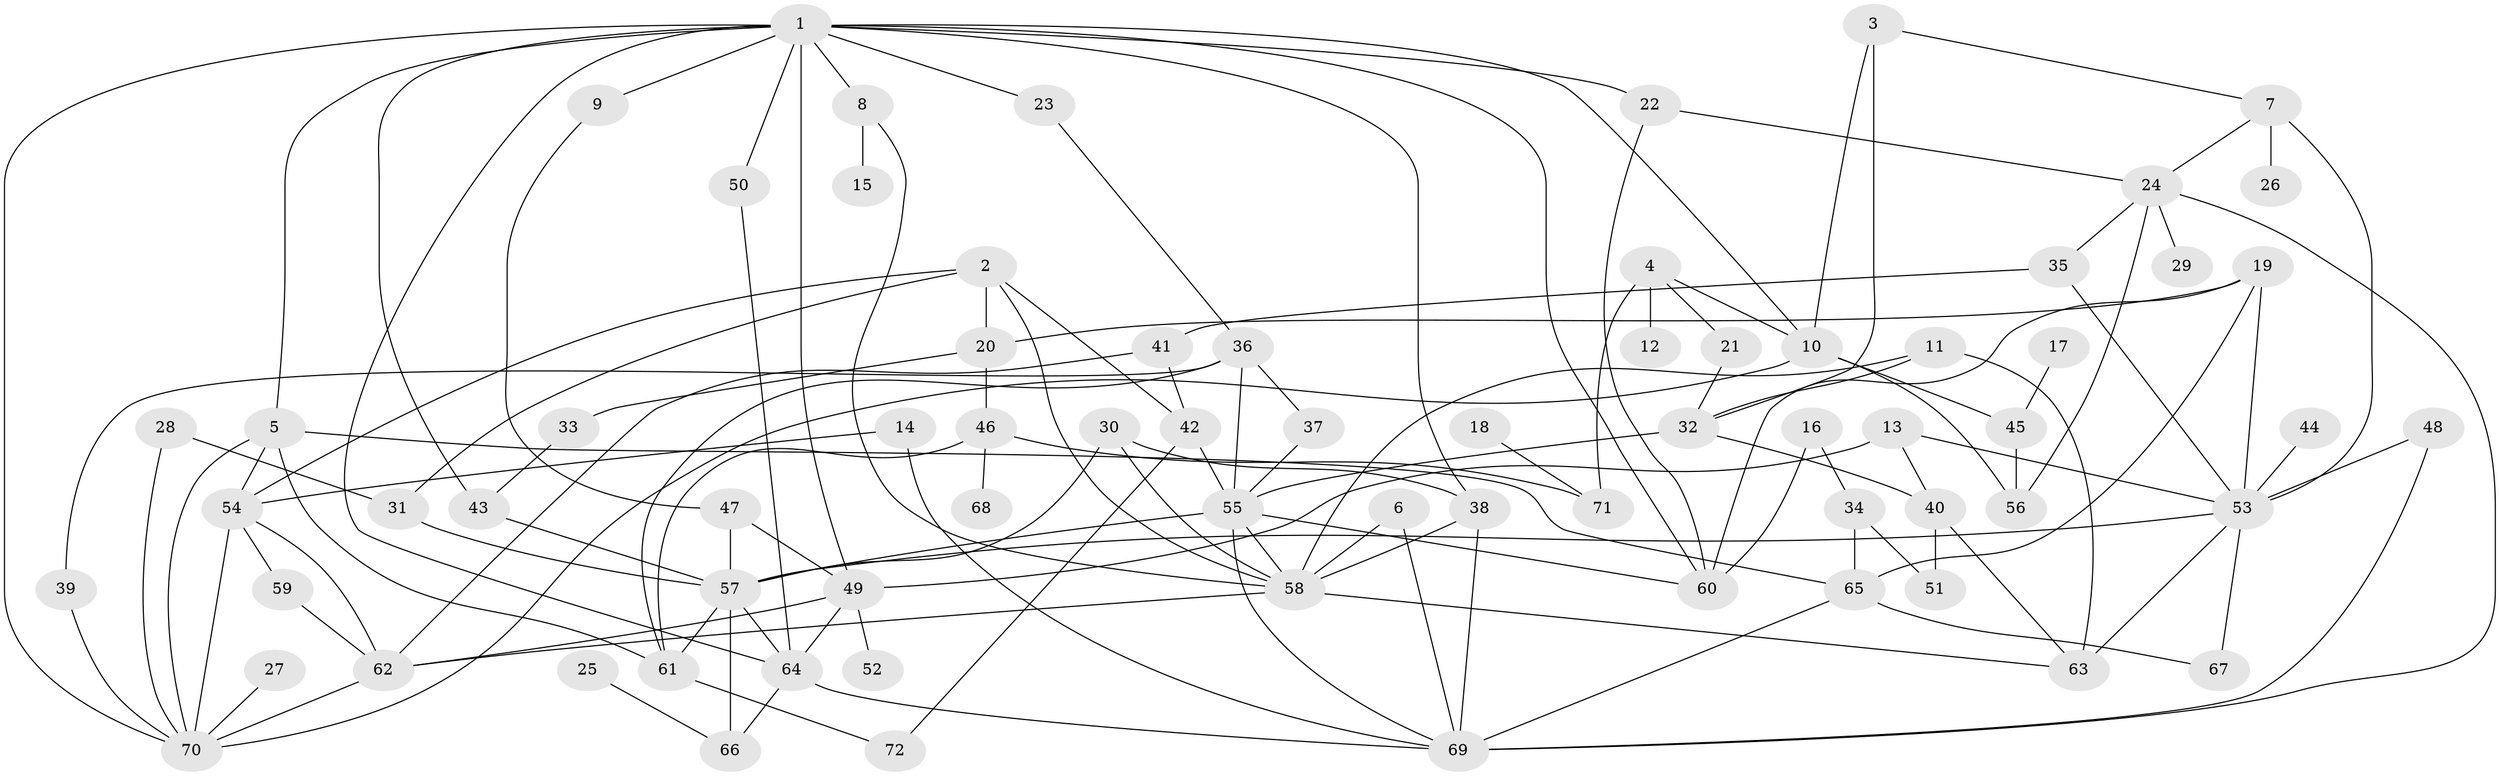 // original degree distribution, {3: 0.2708333333333333, 7: 0.013888888888888888, 5: 0.04861111111111111, 9: 0.006944444444444444, 4: 0.1527777777777778, 2: 0.3055555555555556, 6: 0.034722222222222224, 8: 0.006944444444444444, 1: 0.1597222222222222}
// Generated by graph-tools (version 1.1) at 2025/25/03/09/25 03:25:29]
// undirected, 72 vertices, 131 edges
graph export_dot {
graph [start="1"]
  node [color=gray90,style=filled];
  1;
  2;
  3;
  4;
  5;
  6;
  7;
  8;
  9;
  10;
  11;
  12;
  13;
  14;
  15;
  16;
  17;
  18;
  19;
  20;
  21;
  22;
  23;
  24;
  25;
  26;
  27;
  28;
  29;
  30;
  31;
  32;
  33;
  34;
  35;
  36;
  37;
  38;
  39;
  40;
  41;
  42;
  43;
  44;
  45;
  46;
  47;
  48;
  49;
  50;
  51;
  52;
  53;
  54;
  55;
  56;
  57;
  58;
  59;
  60;
  61;
  62;
  63;
  64;
  65;
  66;
  67;
  68;
  69;
  70;
  71;
  72;
  1 -- 5 [weight=1.0];
  1 -- 8 [weight=1.0];
  1 -- 9 [weight=1.0];
  1 -- 10 [weight=1.0];
  1 -- 22 [weight=1.0];
  1 -- 23 [weight=1.0];
  1 -- 38 [weight=1.0];
  1 -- 43 [weight=1.0];
  1 -- 49 [weight=1.0];
  1 -- 50 [weight=1.0];
  1 -- 60 [weight=1.0];
  1 -- 64 [weight=1.0];
  1 -- 70 [weight=1.0];
  2 -- 20 [weight=1.0];
  2 -- 31 [weight=1.0];
  2 -- 42 [weight=1.0];
  2 -- 54 [weight=1.0];
  2 -- 58 [weight=1.0];
  3 -- 7 [weight=1.0];
  3 -- 10 [weight=1.0];
  3 -- 32 [weight=1.0];
  4 -- 10 [weight=1.0];
  4 -- 12 [weight=1.0];
  4 -- 21 [weight=1.0];
  4 -- 71 [weight=1.0];
  5 -- 54 [weight=1.0];
  5 -- 61 [weight=1.0];
  5 -- 65 [weight=1.0];
  5 -- 70 [weight=1.0];
  6 -- 58 [weight=1.0];
  6 -- 69 [weight=1.0];
  7 -- 24 [weight=1.0];
  7 -- 26 [weight=1.0];
  7 -- 53 [weight=2.0];
  8 -- 15 [weight=1.0];
  8 -- 58 [weight=1.0];
  9 -- 47 [weight=1.0];
  10 -- 45 [weight=1.0];
  10 -- 56 [weight=1.0];
  10 -- 70 [weight=1.0];
  11 -- 32 [weight=1.0];
  11 -- 58 [weight=1.0];
  11 -- 63 [weight=1.0];
  13 -- 40 [weight=1.0];
  13 -- 49 [weight=1.0];
  13 -- 53 [weight=1.0];
  14 -- 54 [weight=1.0];
  14 -- 69 [weight=1.0];
  16 -- 34 [weight=1.0];
  16 -- 60 [weight=1.0];
  17 -- 45 [weight=1.0];
  18 -- 71 [weight=1.0];
  19 -- 20 [weight=1.0];
  19 -- 53 [weight=1.0];
  19 -- 60 [weight=1.0];
  19 -- 65 [weight=1.0];
  20 -- 33 [weight=1.0];
  20 -- 46 [weight=1.0];
  21 -- 32 [weight=1.0];
  22 -- 24 [weight=1.0];
  22 -- 60 [weight=1.0];
  23 -- 36 [weight=1.0];
  24 -- 29 [weight=1.0];
  24 -- 35 [weight=1.0];
  24 -- 56 [weight=1.0];
  24 -- 69 [weight=1.0];
  25 -- 66 [weight=1.0];
  27 -- 70 [weight=1.0];
  28 -- 31 [weight=1.0];
  28 -- 70 [weight=1.0];
  30 -- 38 [weight=1.0];
  30 -- 57 [weight=1.0];
  30 -- 58 [weight=1.0];
  31 -- 57 [weight=1.0];
  32 -- 40 [weight=1.0];
  32 -- 55 [weight=1.0];
  33 -- 43 [weight=1.0];
  34 -- 51 [weight=1.0];
  34 -- 65 [weight=1.0];
  35 -- 41 [weight=1.0];
  35 -- 53 [weight=1.0];
  36 -- 37 [weight=1.0];
  36 -- 39 [weight=1.0];
  36 -- 55 [weight=1.0];
  36 -- 61 [weight=1.0];
  37 -- 55 [weight=1.0];
  38 -- 58 [weight=1.0];
  38 -- 69 [weight=1.0];
  39 -- 70 [weight=1.0];
  40 -- 51 [weight=1.0];
  40 -- 63 [weight=1.0];
  41 -- 42 [weight=1.0];
  41 -- 62 [weight=1.0];
  42 -- 55 [weight=1.0];
  42 -- 72 [weight=1.0];
  43 -- 57 [weight=1.0];
  44 -- 53 [weight=1.0];
  45 -- 56 [weight=1.0];
  46 -- 61 [weight=1.0];
  46 -- 68 [weight=1.0];
  46 -- 71 [weight=1.0];
  47 -- 49 [weight=1.0];
  47 -- 57 [weight=2.0];
  48 -- 53 [weight=1.0];
  48 -- 69 [weight=1.0];
  49 -- 52 [weight=1.0];
  49 -- 62 [weight=1.0];
  49 -- 64 [weight=1.0];
  50 -- 64 [weight=1.0];
  53 -- 57 [weight=1.0];
  53 -- 63 [weight=1.0];
  53 -- 67 [weight=1.0];
  54 -- 59 [weight=1.0];
  54 -- 62 [weight=1.0];
  54 -- 70 [weight=1.0];
  55 -- 57 [weight=1.0];
  55 -- 58 [weight=1.0];
  55 -- 60 [weight=1.0];
  55 -- 69 [weight=1.0];
  57 -- 61 [weight=2.0];
  57 -- 64 [weight=1.0];
  57 -- 66 [weight=1.0];
  58 -- 62 [weight=1.0];
  58 -- 63 [weight=1.0];
  59 -- 62 [weight=1.0];
  61 -- 72 [weight=1.0];
  62 -- 70 [weight=1.0];
  64 -- 66 [weight=1.0];
  64 -- 69 [weight=1.0];
  65 -- 67 [weight=1.0];
  65 -- 69 [weight=1.0];
}
